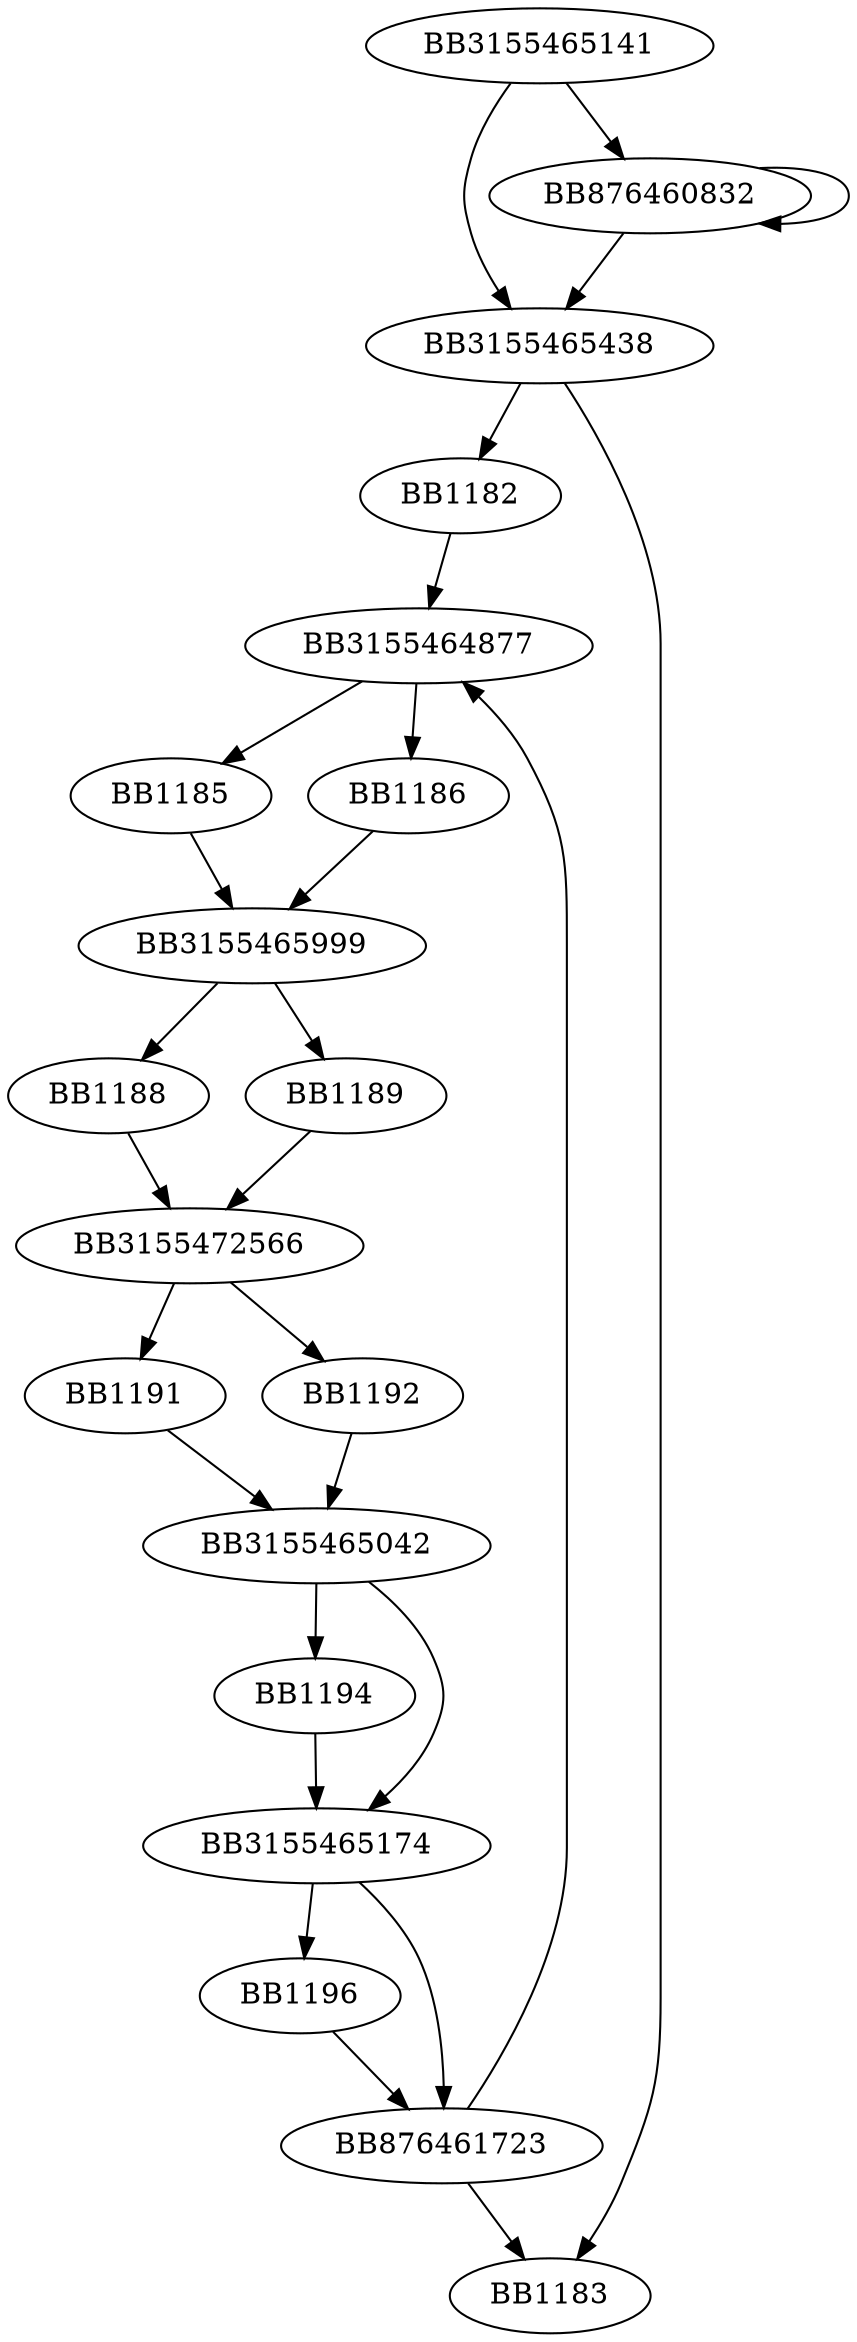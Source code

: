 digraph G{
	BB3155465141->BB3155465438;
	BB3155465141->BB876460832;
	BB876460832->BB876460832;
	BB876460832->BB3155465438;
	BB3155465438->BB1182;
	BB3155465438->BB1183;
	BB1182->BB3155464877;
	BB3155464877->BB1185;
	BB3155464877->BB1186;
	BB1185->BB3155465999;
	BB1186->BB3155465999;
	BB3155465999->BB1188;
	BB3155465999->BB1189;
	BB1188->BB3155472566;
	BB1189->BB3155472566;
	BB3155472566->BB1191;
	BB3155472566->BB1192;
	BB1191->BB3155465042;
	BB1192->BB3155465042;
	BB3155465042->BB1194;
	BB3155465042->BB3155465174;
	BB1194->BB3155465174;
	BB3155465174->BB1196;
	BB3155465174->BB876461723;
	BB1196->BB876461723;
	BB876461723->BB1183;
	BB876461723->BB3155464877;
}
